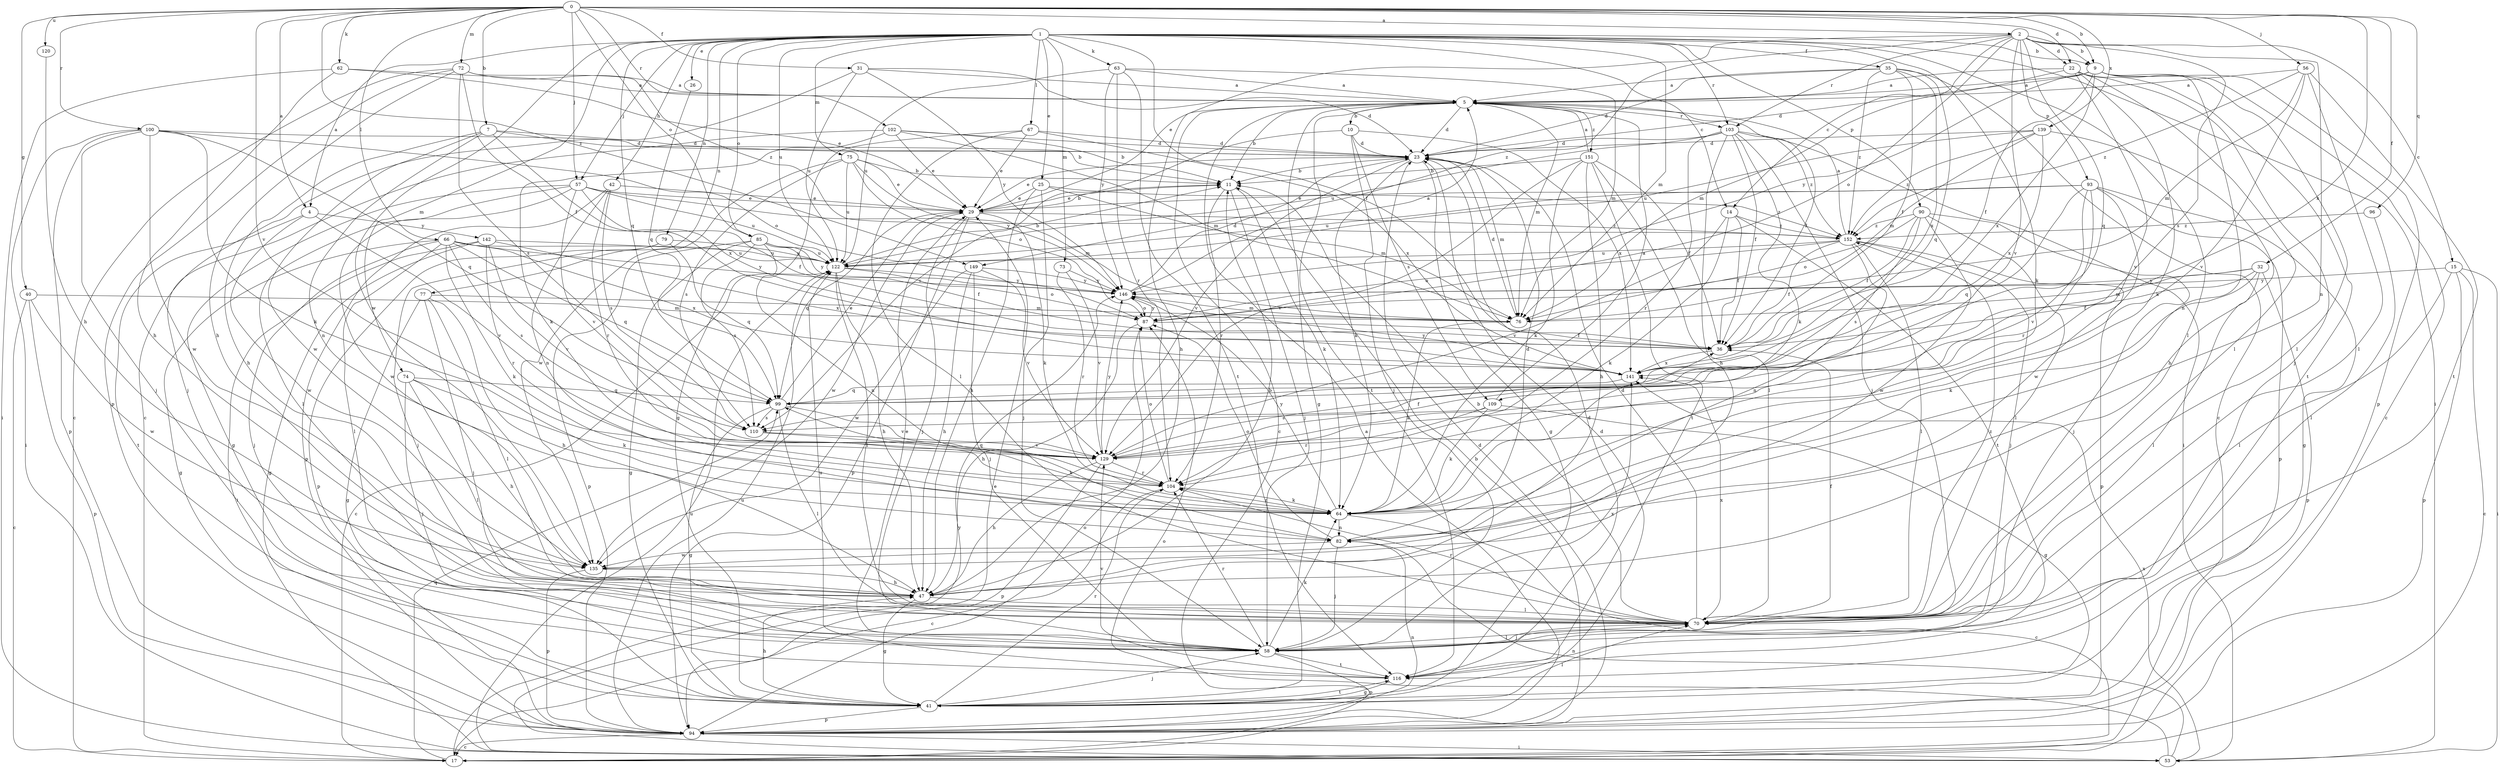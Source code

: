 strict digraph  {
0;
1;
2;
4;
5;
7;
9;
10;
11;
14;
15;
17;
22;
23;
25;
26;
29;
31;
32;
35;
36;
40;
41;
42;
47;
53;
56;
57;
58;
62;
63;
64;
66;
67;
70;
72;
73;
74;
75;
76;
77;
79;
82;
85;
87;
90;
93;
94;
96;
99;
100;
102;
103;
104;
109;
110;
116;
120;
122;
129;
135;
139;
141;
142;
146;
149;
151;
152;
0 -> 2  [label=a];
0 -> 4  [label=a];
0 -> 7  [label=b];
0 -> 9  [label=b];
0 -> 22  [label=d];
0 -> 31  [label=f];
0 -> 32  [label=f];
0 -> 40  [label=g];
0 -> 56  [label=j];
0 -> 57  [label=j];
0 -> 62  [label=k];
0 -> 66  [label=l];
0 -> 72  [label=m];
0 -> 85  [label=o];
0 -> 96  [label=q];
0 -> 100  [label=r];
0 -> 102  [label=r];
0 -> 120  [label=u];
0 -> 129  [label=v];
0 -> 139  [label=x];
0 -> 141  [label=x];
0 -> 149  [label=z];
1 -> 4  [label=a];
1 -> 9  [label=b];
1 -> 14  [label=c];
1 -> 25  [label=e];
1 -> 26  [label=e];
1 -> 35  [label=f];
1 -> 36  [label=f];
1 -> 42  [label=h];
1 -> 53  [label=i];
1 -> 57  [label=j];
1 -> 63  [label=k];
1 -> 64  [label=k];
1 -> 67  [label=l];
1 -> 70  [label=l];
1 -> 73  [label=m];
1 -> 74  [label=m];
1 -> 75  [label=m];
1 -> 76  [label=m];
1 -> 77  [label=n];
1 -> 79  [label=n];
1 -> 85  [label=o];
1 -> 90  [label=p];
1 -> 99  [label=q];
1 -> 103  [label=r];
1 -> 122  [label=u];
1 -> 135  [label=w];
2 -> 9  [label=b];
2 -> 14  [label=c];
2 -> 15  [label=c];
2 -> 22  [label=d];
2 -> 29  [label=e];
2 -> 82  [label=n];
2 -> 87  [label=o];
2 -> 93  [label=p];
2 -> 99  [label=q];
2 -> 103  [label=r];
2 -> 109  [label=s];
2 -> 129  [label=v];
2 -> 149  [label=z];
4 -> 116  [label=t];
4 -> 129  [label=v];
4 -> 135  [label=w];
4 -> 142  [label=y];
5 -> 10  [label=b];
5 -> 11  [label=b];
5 -> 17  [label=c];
5 -> 23  [label=d];
5 -> 36  [label=f];
5 -> 41  [label=g];
5 -> 47  [label=h];
5 -> 76  [label=m];
5 -> 103  [label=r];
5 -> 116  [label=t];
5 -> 151  [label=z];
7 -> 11  [label=b];
7 -> 23  [label=d];
7 -> 47  [label=h];
7 -> 82  [label=n];
7 -> 135  [label=w];
7 -> 141  [label=x];
9 -> 5  [label=a];
9 -> 17  [label=c];
9 -> 23  [label=d];
9 -> 36  [label=f];
9 -> 70  [label=l];
9 -> 82  [label=n];
9 -> 94  [label=p];
9 -> 141  [label=x];
9 -> 146  [label=y];
10 -> 23  [label=d];
10 -> 58  [label=j];
10 -> 109  [label=s];
10 -> 110  [label=s];
10 -> 141  [label=x];
11 -> 29  [label=e];
11 -> 58  [label=j];
11 -> 64  [label=k];
11 -> 104  [label=r];
14 -> 36  [label=f];
14 -> 64  [label=k];
14 -> 116  [label=t];
14 -> 129  [label=v];
14 -> 152  [label=z];
15 -> 17  [label=c];
15 -> 53  [label=i];
15 -> 70  [label=l];
15 -> 94  [label=p];
15 -> 146  [label=y];
17 -> 5  [label=a];
17 -> 99  [label=q];
17 -> 146  [label=y];
22 -> 5  [label=a];
22 -> 58  [label=j];
22 -> 64  [label=k];
22 -> 70  [label=l];
22 -> 76  [label=m];
22 -> 116  [label=t];
22 -> 129  [label=v];
23 -> 11  [label=b];
23 -> 29  [label=e];
23 -> 41  [label=g];
23 -> 64  [label=k];
23 -> 76  [label=m];
23 -> 129  [label=v];
25 -> 29  [label=e];
25 -> 47  [label=h];
25 -> 58  [label=j];
25 -> 76  [label=m];
25 -> 152  [label=z];
26 -> 99  [label=q];
29 -> 11  [label=b];
29 -> 58  [label=j];
29 -> 64  [label=k];
29 -> 94  [label=p];
29 -> 99  [label=q];
29 -> 135  [label=w];
29 -> 152  [label=z];
31 -> 5  [label=a];
31 -> 17  [label=c];
31 -> 23  [label=d];
31 -> 122  [label=u];
31 -> 146  [label=y];
32 -> 36  [label=f];
32 -> 64  [label=k];
32 -> 70  [label=l];
32 -> 76  [label=m];
32 -> 94  [label=p];
32 -> 146  [label=y];
35 -> 5  [label=a];
35 -> 17  [label=c];
35 -> 23  [label=d];
35 -> 36  [label=f];
35 -> 99  [label=q];
35 -> 141  [label=x];
35 -> 152  [label=z];
36 -> 141  [label=x];
40 -> 17  [label=c];
40 -> 76  [label=m];
40 -> 94  [label=p];
40 -> 135  [label=w];
41 -> 23  [label=d];
41 -> 47  [label=h];
41 -> 58  [label=j];
41 -> 70  [label=l];
41 -> 94  [label=p];
41 -> 104  [label=r];
41 -> 116  [label=t];
42 -> 29  [label=e];
42 -> 82  [label=n];
42 -> 94  [label=p];
42 -> 104  [label=r];
42 -> 110  [label=s];
47 -> 11  [label=b];
47 -> 41  [label=g];
47 -> 70  [label=l];
53 -> 29  [label=e];
53 -> 82  [label=n];
53 -> 87  [label=o];
53 -> 122  [label=u];
53 -> 141  [label=x];
56 -> 5  [label=a];
56 -> 70  [label=l];
56 -> 76  [label=m];
56 -> 116  [label=t];
56 -> 129  [label=v];
56 -> 152  [label=z];
57 -> 29  [label=e];
57 -> 36  [label=f];
57 -> 41  [label=g];
57 -> 70  [label=l];
57 -> 76  [label=m];
57 -> 122  [label=u];
57 -> 129  [label=v];
57 -> 135  [label=w];
58 -> 29  [label=e];
58 -> 64  [label=k];
58 -> 70  [label=l];
58 -> 94  [label=p];
58 -> 104  [label=r];
58 -> 116  [label=t];
58 -> 141  [label=x];
62 -> 5  [label=a];
62 -> 29  [label=e];
62 -> 47  [label=h];
62 -> 53  [label=i];
63 -> 5  [label=a];
63 -> 76  [label=m];
63 -> 104  [label=r];
63 -> 116  [label=t];
63 -> 122  [label=u];
63 -> 146  [label=y];
64 -> 17  [label=c];
64 -> 82  [label=n];
64 -> 104  [label=r];
64 -> 146  [label=y];
66 -> 41  [label=g];
66 -> 58  [label=j];
66 -> 64  [label=k];
66 -> 70  [label=l];
66 -> 99  [label=q];
66 -> 110  [label=s];
66 -> 122  [label=u];
66 -> 141  [label=x];
66 -> 146  [label=y];
67 -> 23  [label=d];
67 -> 29  [label=e];
67 -> 41  [label=g];
67 -> 70  [label=l];
67 -> 141  [label=x];
70 -> 11  [label=b];
70 -> 23  [label=d];
70 -> 36  [label=f];
70 -> 58  [label=j];
70 -> 104  [label=r];
70 -> 141  [label=x];
70 -> 152  [label=z];
72 -> 5  [label=a];
72 -> 17  [label=c];
72 -> 36  [label=f];
72 -> 47  [label=h];
72 -> 94  [label=p];
72 -> 110  [label=s];
72 -> 152  [label=z];
73 -> 104  [label=r];
73 -> 129  [label=v];
73 -> 146  [label=y];
74 -> 47  [label=h];
74 -> 58  [label=j];
74 -> 64  [label=k];
74 -> 70  [label=l];
74 -> 99  [label=q];
75 -> 11  [label=b];
75 -> 29  [label=e];
75 -> 87  [label=o];
75 -> 110  [label=s];
75 -> 122  [label=u];
75 -> 135  [label=w];
75 -> 146  [label=y];
76 -> 23  [label=d];
76 -> 64  [label=k];
77 -> 41  [label=g];
77 -> 47  [label=h];
77 -> 58  [label=j];
77 -> 70  [label=l];
77 -> 76  [label=m];
79 -> 58  [label=j];
79 -> 94  [label=p];
79 -> 99  [label=q];
79 -> 122  [label=u];
82 -> 23  [label=d];
82 -> 58  [label=j];
82 -> 87  [label=o];
82 -> 135  [label=w];
85 -> 36  [label=f];
85 -> 41  [label=g];
85 -> 82  [label=n];
85 -> 94  [label=p];
85 -> 110  [label=s];
85 -> 122  [label=u];
85 -> 146  [label=y];
87 -> 36  [label=f];
87 -> 47  [label=h];
87 -> 146  [label=y];
90 -> 36  [label=f];
90 -> 58  [label=j];
90 -> 70  [label=l];
90 -> 87  [label=o];
90 -> 110  [label=s];
90 -> 135  [label=w];
90 -> 152  [label=z];
93 -> 29  [label=e];
93 -> 41  [label=g];
93 -> 94  [label=p];
93 -> 99  [label=q];
93 -> 104  [label=r];
93 -> 122  [label=u];
93 -> 129  [label=v];
93 -> 135  [label=w];
94 -> 11  [label=b];
94 -> 17  [label=c];
94 -> 23  [label=d];
94 -> 53  [label=i];
94 -> 82  [label=n];
94 -> 87  [label=o];
94 -> 122  [label=u];
96 -> 70  [label=l];
96 -> 152  [label=z];
99 -> 29  [label=e];
99 -> 41  [label=g];
99 -> 70  [label=l];
99 -> 110  [label=s];
99 -> 129  [label=v];
100 -> 23  [label=d];
100 -> 53  [label=i];
100 -> 58  [label=j];
100 -> 64  [label=k];
100 -> 87  [label=o];
100 -> 94  [label=p];
100 -> 99  [label=q];
100 -> 135  [label=w];
102 -> 11  [label=b];
102 -> 23  [label=d];
102 -> 29  [label=e];
102 -> 58  [label=j];
102 -> 64  [label=k];
102 -> 76  [label=m];
103 -> 23  [label=d];
103 -> 36  [label=f];
103 -> 47  [label=h];
103 -> 53  [label=i];
103 -> 58  [label=j];
103 -> 64  [label=k];
103 -> 104  [label=r];
103 -> 122  [label=u];
103 -> 152  [label=z];
104 -> 17  [label=c];
104 -> 64  [label=k];
104 -> 87  [label=o];
104 -> 99  [label=q];
109 -> 5  [label=a];
109 -> 41  [label=g];
109 -> 64  [label=k];
109 -> 104  [label=r];
109 -> 110  [label=s];
110 -> 64  [label=k];
110 -> 129  [label=v];
116 -> 23  [label=d];
116 -> 41  [label=g];
116 -> 122  [label=u];
116 -> 129  [label=v];
120 -> 47  [label=h];
122 -> 11  [label=b];
122 -> 17  [label=c];
122 -> 47  [label=h];
122 -> 70  [label=l];
122 -> 87  [label=o];
122 -> 146  [label=y];
129 -> 36  [label=f];
129 -> 47  [label=h];
129 -> 94  [label=p];
129 -> 104  [label=r];
129 -> 146  [label=y];
135 -> 47  [label=h];
135 -> 94  [label=p];
139 -> 23  [label=d];
139 -> 47  [label=h];
139 -> 76  [label=m];
139 -> 122  [label=u];
139 -> 141  [label=x];
139 -> 152  [label=z];
141 -> 99  [label=q];
141 -> 146  [label=y];
142 -> 41  [label=g];
142 -> 53  [label=i];
142 -> 104  [label=r];
142 -> 122  [label=u];
142 -> 129  [label=v];
142 -> 141  [label=x];
146 -> 5  [label=a];
146 -> 23  [label=d];
146 -> 76  [label=m];
146 -> 87  [label=o];
149 -> 47  [label=h];
149 -> 58  [label=j];
149 -> 129  [label=v];
149 -> 135  [label=w];
149 -> 146  [label=y];
151 -> 5  [label=a];
151 -> 11  [label=b];
151 -> 36  [label=f];
151 -> 47  [label=h];
151 -> 64  [label=k];
151 -> 70  [label=l];
151 -> 116  [label=t];
151 -> 129  [label=v];
152 -> 5  [label=a];
152 -> 36  [label=f];
152 -> 58  [label=j];
152 -> 70  [label=l];
152 -> 82  [label=n];
152 -> 87  [label=o];
152 -> 94  [label=p];
152 -> 122  [label=u];
}

